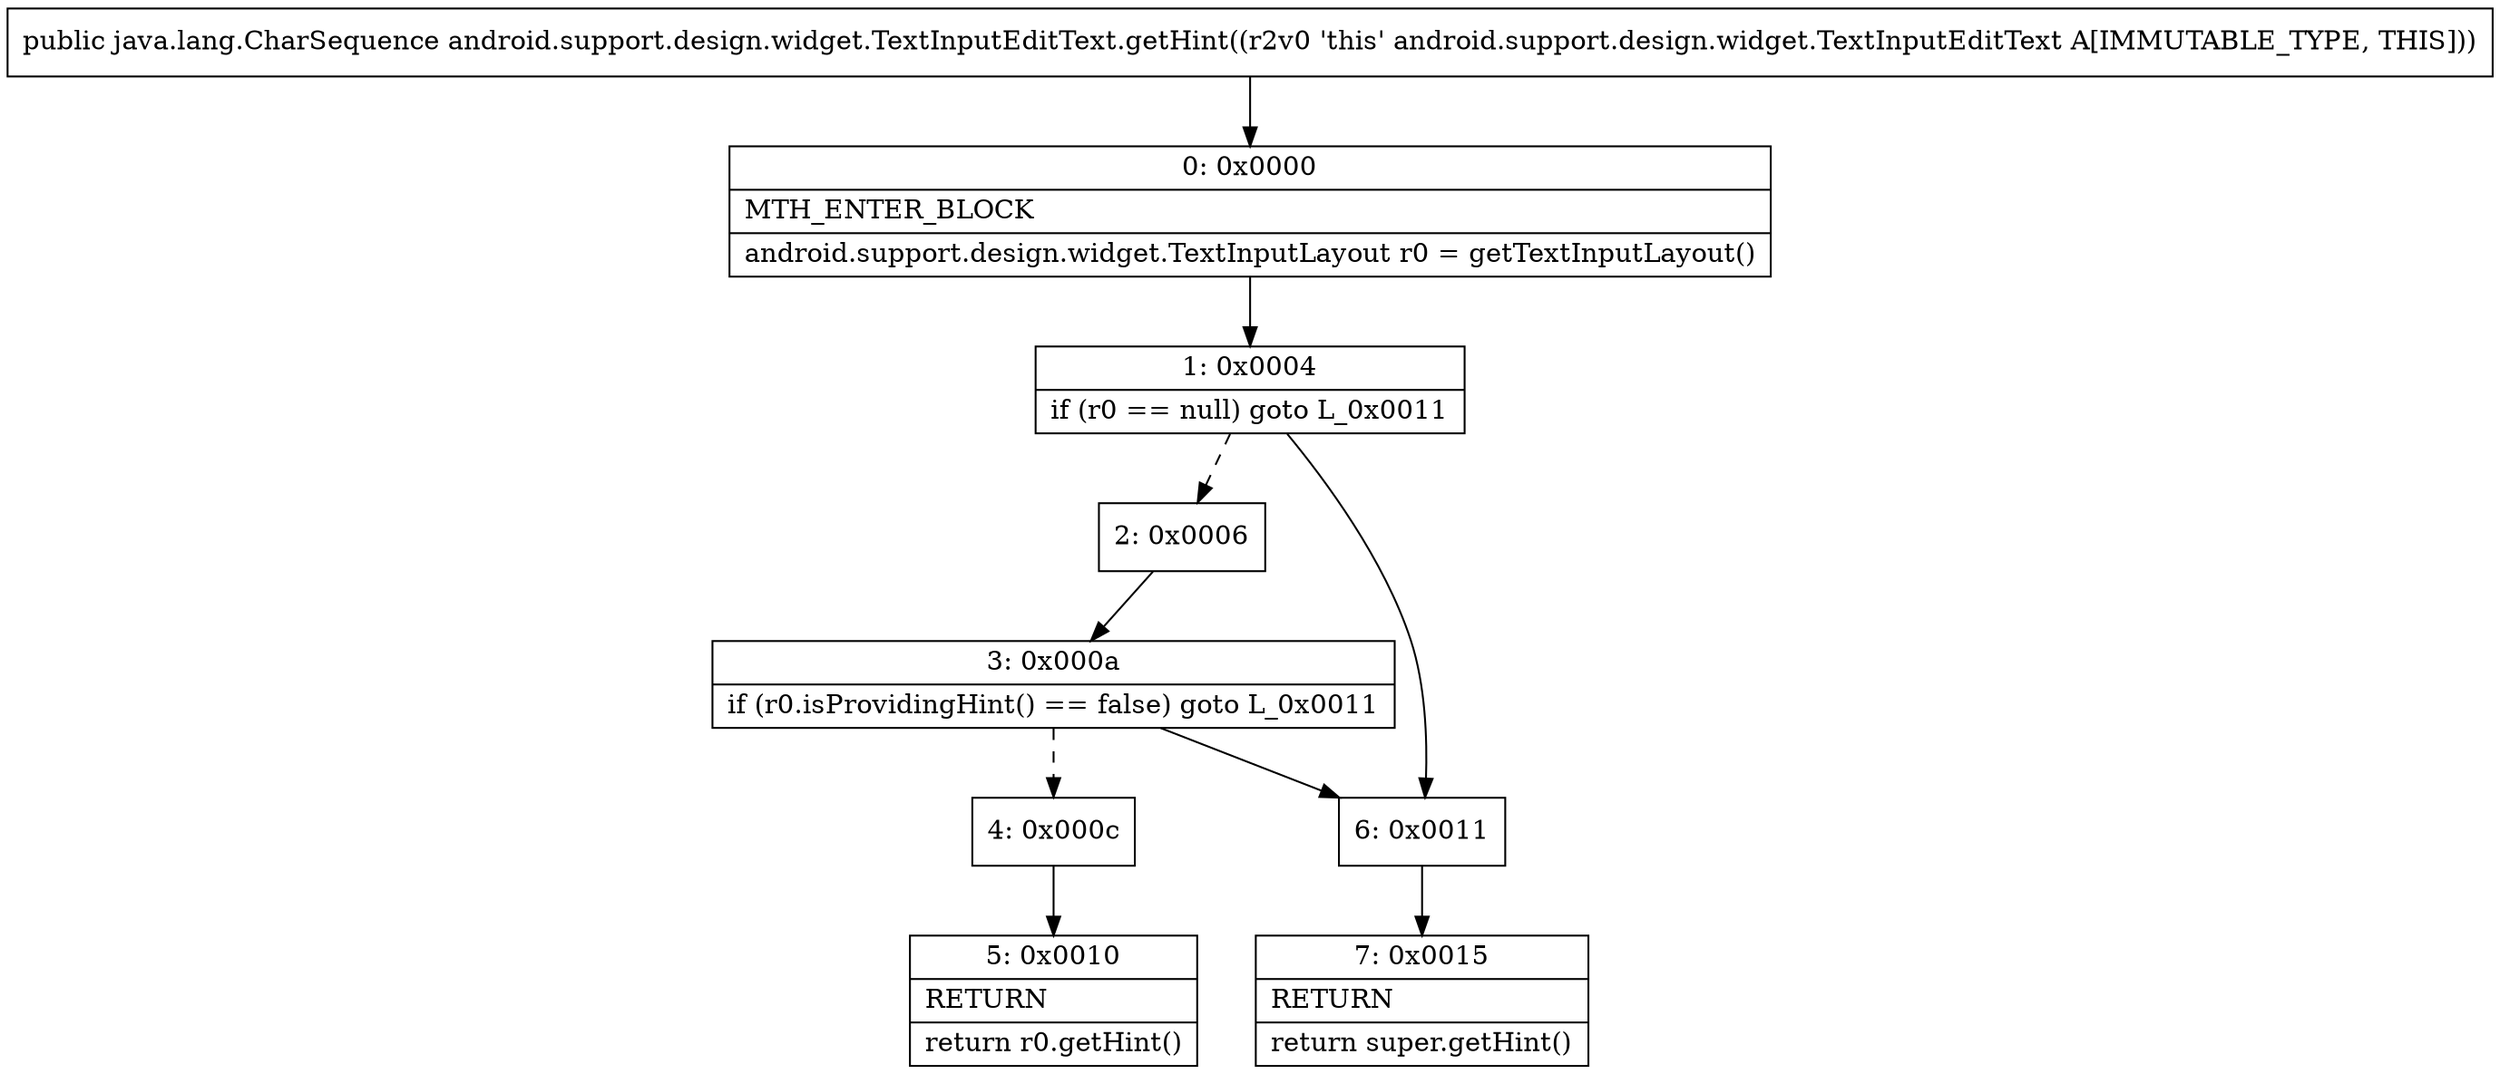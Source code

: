 digraph "CFG forandroid.support.design.widget.TextInputEditText.getHint()Ljava\/lang\/CharSequence;" {
Node_0 [shape=record,label="{0\:\ 0x0000|MTH_ENTER_BLOCK\l|android.support.design.widget.TextInputLayout r0 = getTextInputLayout()\l}"];
Node_1 [shape=record,label="{1\:\ 0x0004|if (r0 == null) goto L_0x0011\l}"];
Node_2 [shape=record,label="{2\:\ 0x0006}"];
Node_3 [shape=record,label="{3\:\ 0x000a|if (r0.isProvidingHint() == false) goto L_0x0011\l}"];
Node_4 [shape=record,label="{4\:\ 0x000c}"];
Node_5 [shape=record,label="{5\:\ 0x0010|RETURN\l|return r0.getHint()\l}"];
Node_6 [shape=record,label="{6\:\ 0x0011}"];
Node_7 [shape=record,label="{7\:\ 0x0015|RETURN\l|return super.getHint()\l}"];
MethodNode[shape=record,label="{public java.lang.CharSequence android.support.design.widget.TextInputEditText.getHint((r2v0 'this' android.support.design.widget.TextInputEditText A[IMMUTABLE_TYPE, THIS])) }"];
MethodNode -> Node_0;
Node_0 -> Node_1;
Node_1 -> Node_2[style=dashed];
Node_1 -> Node_6;
Node_2 -> Node_3;
Node_3 -> Node_4[style=dashed];
Node_3 -> Node_6;
Node_4 -> Node_5;
Node_6 -> Node_7;
}

